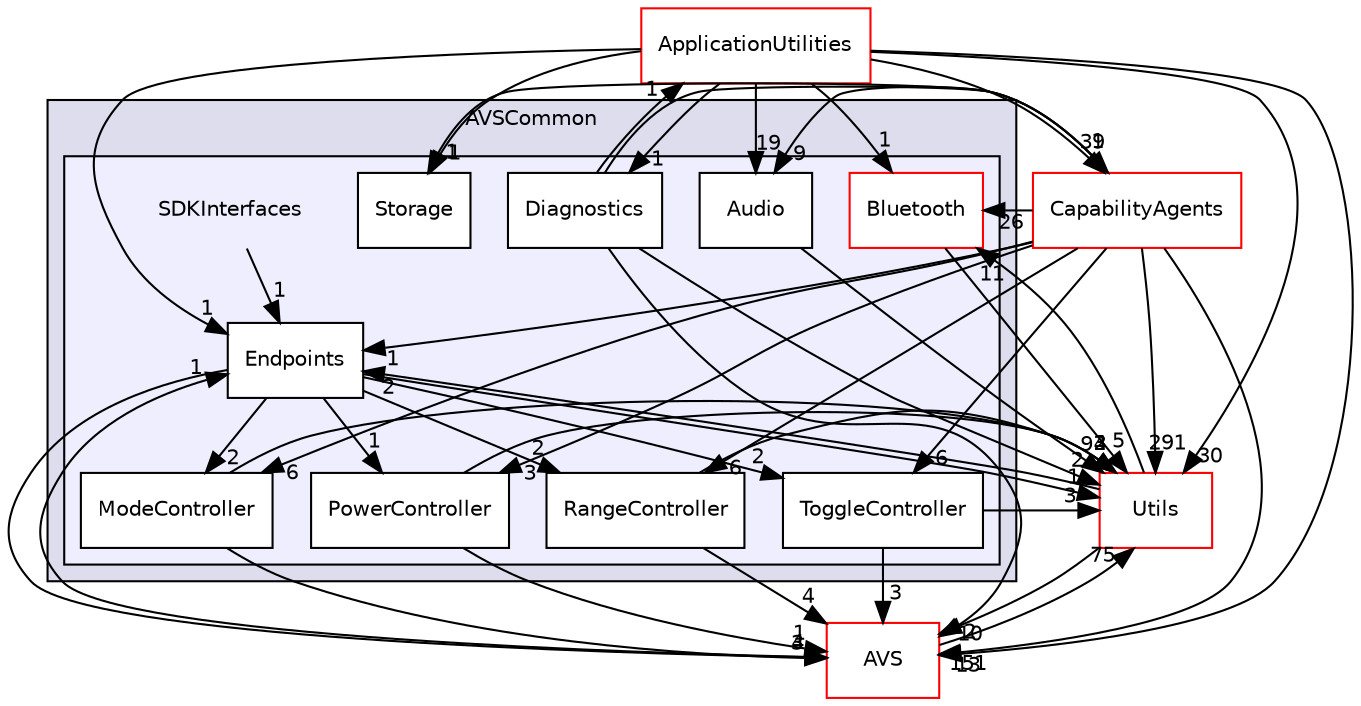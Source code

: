 digraph "/home/ANT.AMAZON.COM/womw/workplace/1.19_release/doxy/avs-device-sdk/AVSCommon/SDKInterfaces/include/AVSCommon/SDKInterfaces" {
  compound=true
  node [ fontsize="10", fontname="Helvetica"];
  edge [ labelfontsize="10", labelfontname="Helvetica"];
  subgraph clusterdir_5021e1325decff0a465f80b9ba997f55 {
    graph [ bgcolor="#ddddee", pencolor="black", label="AVSCommon" fontname="Helvetica", fontsize="10", URL="dir_5021e1325decff0a465f80b9ba997f55.html"]
  subgraph clusterdir_304e5c5f242f015339c8e1473ae913b8 {
    graph [ bgcolor="#eeeeff", pencolor="black", label="" URL="dir_304e5c5f242f015339c8e1473ae913b8.html"];
    dir_304e5c5f242f015339c8e1473ae913b8 [shape=plaintext label="SDKInterfaces"];
    dir_14dc454c65c959153e71a0c89341b1c0 [shape=box label="Audio" color="black" fillcolor="white" style="filled" URL="dir_14dc454c65c959153e71a0c89341b1c0.html"];
    dir_462e612fa0184ceceefcdcbebe6a7811 [shape=box label="Bluetooth" color="red" fillcolor="white" style="filled" URL="dir_462e612fa0184ceceefcdcbebe6a7811.html"];
    dir_7f23aea2edb40f05731326ef1ba56735 [shape=box label="Diagnostics" color="black" fillcolor="white" style="filled" URL="dir_7f23aea2edb40f05731326ef1ba56735.html"];
    dir_07a931d9c312a53bfef4a5e4776cec11 [shape=box label="Endpoints" color="black" fillcolor="white" style="filled" URL="dir_07a931d9c312a53bfef4a5e4776cec11.html"];
    dir_6d350a2bf477bf2dbec6d11fdfbd459f [shape=box label="ModeController" color="black" fillcolor="white" style="filled" URL="dir_6d350a2bf477bf2dbec6d11fdfbd459f.html"];
    dir_45ef3e19a9311bc86a75db9bbd7c3afe [shape=box label="PowerController" color="black" fillcolor="white" style="filled" URL="dir_45ef3e19a9311bc86a75db9bbd7c3afe.html"];
    dir_c7cd8847209d6179aa7c0a0e45162700 [shape=box label="RangeController" color="black" fillcolor="white" style="filled" URL="dir_c7cd8847209d6179aa7c0a0e45162700.html"];
    dir_8d505cd0becb9581d30286b41b942598 [shape=box label="Storage" color="black" fillcolor="white" style="filled" URL="dir_8d505cd0becb9581d30286b41b942598.html"];
    dir_5db69fb232d9a903085243ee95c37f2c [shape=box label="ToggleController" color="black" fillcolor="white" style="filled" URL="dir_5db69fb232d9a903085243ee95c37f2c.html"];
  }
  }
  dir_748b5abbb33df61eda67007924a1a0cb [shape=box label="ApplicationUtilities" fillcolor="white" style="filled" color="red" URL="dir_748b5abbb33df61eda67007924a1a0cb.html"];
  dir_7cf910bd1d7603f12ef47ff650cec893 [shape=box label="CapabilityAgents" fillcolor="white" style="filled" color="red" URL="dir_7cf910bd1d7603f12ef47ff650cec893.html"];
  dir_80711c2a226d5fced33fce22558d3784 [shape=box label="AVS" fillcolor="white" style="filled" color="red" URL="dir_80711c2a226d5fced33fce22558d3784.html"];
  dir_49dd3d9ac5586189aa170bac46425b9c [shape=box label="Utils" fillcolor="white" style="filled" color="red" URL="dir_49dd3d9ac5586189aa170bac46425b9c.html"];
  dir_748b5abbb33df61eda67007924a1a0cb->dir_14dc454c65c959153e71a0c89341b1c0 [headlabel="19", labeldistance=1.5 headhref="dir_000028_000064.html"];
  dir_748b5abbb33df61eda67007924a1a0cb->dir_7cf910bd1d7603f12ef47ff650cec893 [headlabel="39", labeldistance=1.5 headhref="dir_000028_000056.html"];
  dir_748b5abbb33df61eda67007924a1a0cb->dir_462e612fa0184ceceefcdcbebe6a7811 [headlabel="1", labeldistance=1.5 headhref="dir_000028_000081.html"];
  dir_748b5abbb33df61eda67007924a1a0cb->dir_80711c2a226d5fced33fce22558d3784 [headlabel="13", labeldistance=1.5 headhref="dir_000028_000050.html"];
  dir_748b5abbb33df61eda67007924a1a0cb->dir_8d505cd0becb9581d30286b41b942598 [headlabel="1", labeldistance=1.5 headhref="dir_000028_000088.html"];
  dir_748b5abbb33df61eda67007924a1a0cb->dir_49dd3d9ac5586189aa170bac46425b9c [headlabel="30", labeldistance=1.5 headhref="dir_000028_000072.html"];
  dir_748b5abbb33df61eda67007924a1a0cb->dir_07a931d9c312a53bfef4a5e4776cec11 [headlabel="1", labeldistance=1.5 headhref="dir_000028_000084.html"];
  dir_748b5abbb33df61eda67007924a1a0cb->dir_7f23aea2edb40f05731326ef1ba56735 [headlabel="1", labeldistance=1.5 headhref="dir_000028_000083.html"];
  dir_14dc454c65c959153e71a0c89341b1c0->dir_49dd3d9ac5586189aa170bac46425b9c [headlabel="9", labeldistance=1.5 headhref="dir_000064_000072.html"];
  dir_7cf910bd1d7603f12ef47ff650cec893->dir_14dc454c65c959153e71a0c89341b1c0 [headlabel="9", labeldistance=1.5 headhref="dir_000056_000064.html"];
  dir_7cf910bd1d7603f12ef47ff650cec893->dir_45ef3e19a9311bc86a75db9bbd7c3afe [headlabel="3", labeldistance=1.5 headhref="dir_000056_000086.html"];
  dir_7cf910bd1d7603f12ef47ff650cec893->dir_462e612fa0184ceceefcdcbebe6a7811 [headlabel="26", labeldistance=1.5 headhref="dir_000056_000081.html"];
  dir_7cf910bd1d7603f12ef47ff650cec893->dir_80711c2a226d5fced33fce22558d3784 [headlabel="151", labeldistance=1.5 headhref="dir_000056_000050.html"];
  dir_7cf910bd1d7603f12ef47ff650cec893->dir_8d505cd0becb9581d30286b41b942598 [headlabel="1", labeldistance=1.5 headhref="dir_000056_000088.html"];
  dir_7cf910bd1d7603f12ef47ff650cec893->dir_6d350a2bf477bf2dbec6d11fdfbd459f [headlabel="6", labeldistance=1.5 headhref="dir_000056_000085.html"];
  dir_7cf910bd1d7603f12ef47ff650cec893->dir_c7cd8847209d6179aa7c0a0e45162700 [headlabel="6", labeldistance=1.5 headhref="dir_000056_000087.html"];
  dir_7cf910bd1d7603f12ef47ff650cec893->dir_49dd3d9ac5586189aa170bac46425b9c [headlabel="291", labeldistance=1.5 headhref="dir_000056_000072.html"];
  dir_7cf910bd1d7603f12ef47ff650cec893->dir_07a931d9c312a53bfef4a5e4776cec11 [headlabel="1", labeldistance=1.5 headhref="dir_000056_000084.html"];
  dir_7cf910bd1d7603f12ef47ff650cec893->dir_5db69fb232d9a903085243ee95c37f2c [headlabel="6", labeldistance=1.5 headhref="dir_000056_000089.html"];
  dir_45ef3e19a9311bc86a75db9bbd7c3afe->dir_80711c2a226d5fced33fce22558d3784 [headlabel="1", labeldistance=1.5 headhref="dir_000086_000050.html"];
  dir_45ef3e19a9311bc86a75db9bbd7c3afe->dir_49dd3d9ac5586189aa170bac46425b9c [headlabel="2", labeldistance=1.5 headhref="dir_000086_000072.html"];
  dir_304e5c5f242f015339c8e1473ae913b8->dir_07a931d9c312a53bfef4a5e4776cec11 [headlabel="1", labeldistance=1.5 headhref="dir_000063_000084.html"];
  dir_462e612fa0184ceceefcdcbebe6a7811->dir_49dd3d9ac5586189aa170bac46425b9c [headlabel="5", labeldistance=1.5 headhref="dir_000081_000072.html"];
  dir_80711c2a226d5fced33fce22558d3784->dir_49dd3d9ac5586189aa170bac46425b9c [headlabel="75", labeldistance=1.5 headhref="dir_000050_000072.html"];
  dir_80711c2a226d5fced33fce22558d3784->dir_07a931d9c312a53bfef4a5e4776cec11 [headlabel="1", labeldistance=1.5 headhref="dir_000050_000084.html"];
  dir_6d350a2bf477bf2dbec6d11fdfbd459f->dir_80711c2a226d5fced33fce22558d3784 [headlabel="3", labeldistance=1.5 headhref="dir_000085_000050.html"];
  dir_6d350a2bf477bf2dbec6d11fdfbd459f->dir_49dd3d9ac5586189aa170bac46425b9c [headlabel="3", labeldistance=1.5 headhref="dir_000085_000072.html"];
  dir_c7cd8847209d6179aa7c0a0e45162700->dir_80711c2a226d5fced33fce22558d3784 [headlabel="4", labeldistance=1.5 headhref="dir_000087_000050.html"];
  dir_c7cd8847209d6179aa7c0a0e45162700->dir_49dd3d9ac5586189aa170bac46425b9c [headlabel="4", labeldistance=1.5 headhref="dir_000087_000072.html"];
  dir_49dd3d9ac5586189aa170bac46425b9c->dir_462e612fa0184ceceefcdcbebe6a7811 [headlabel="11", labeldistance=1.5 headhref="dir_000072_000081.html"];
  dir_49dd3d9ac5586189aa170bac46425b9c->dir_80711c2a226d5fced33fce22558d3784 [headlabel="10", labeldistance=1.5 headhref="dir_000072_000050.html"];
  dir_49dd3d9ac5586189aa170bac46425b9c->dir_07a931d9c312a53bfef4a5e4776cec11 [headlabel="2", labeldistance=1.5 headhref="dir_000072_000084.html"];
  dir_07a931d9c312a53bfef4a5e4776cec11->dir_45ef3e19a9311bc86a75db9bbd7c3afe [headlabel="1", labeldistance=1.5 headhref="dir_000084_000086.html"];
  dir_07a931d9c312a53bfef4a5e4776cec11->dir_80711c2a226d5fced33fce22558d3784 [headlabel="4", labeldistance=1.5 headhref="dir_000084_000050.html"];
  dir_07a931d9c312a53bfef4a5e4776cec11->dir_6d350a2bf477bf2dbec6d11fdfbd459f [headlabel="2", labeldistance=1.5 headhref="dir_000084_000085.html"];
  dir_07a931d9c312a53bfef4a5e4776cec11->dir_c7cd8847209d6179aa7c0a0e45162700 [headlabel="2", labeldistance=1.5 headhref="dir_000084_000087.html"];
  dir_07a931d9c312a53bfef4a5e4776cec11->dir_49dd3d9ac5586189aa170bac46425b9c [headlabel="1", labeldistance=1.5 headhref="dir_000084_000072.html"];
  dir_07a931d9c312a53bfef4a5e4776cec11->dir_5db69fb232d9a903085243ee95c37f2c [headlabel="2", labeldistance=1.5 headhref="dir_000084_000089.html"];
  dir_5db69fb232d9a903085243ee95c37f2c->dir_80711c2a226d5fced33fce22558d3784 [headlabel="3", labeldistance=1.5 headhref="dir_000089_000050.html"];
  dir_5db69fb232d9a903085243ee95c37f2c->dir_49dd3d9ac5586189aa170bac46425b9c [headlabel="3", labeldistance=1.5 headhref="dir_000089_000072.html"];
  dir_7f23aea2edb40f05731326ef1ba56735->dir_748b5abbb33df61eda67007924a1a0cb [headlabel="1", labeldistance=1.5 headhref="dir_000083_000028.html"];
  dir_7f23aea2edb40f05731326ef1ba56735->dir_7cf910bd1d7603f12ef47ff650cec893 [headlabel="1", labeldistance=1.5 headhref="dir_000083_000056.html"];
  dir_7f23aea2edb40f05731326ef1ba56735->dir_80711c2a226d5fced33fce22558d3784 [headlabel="2", labeldistance=1.5 headhref="dir_000083_000050.html"];
  dir_7f23aea2edb40f05731326ef1ba56735->dir_49dd3d9ac5586189aa170bac46425b9c [headlabel="2", labeldistance=1.5 headhref="dir_000083_000072.html"];
}
